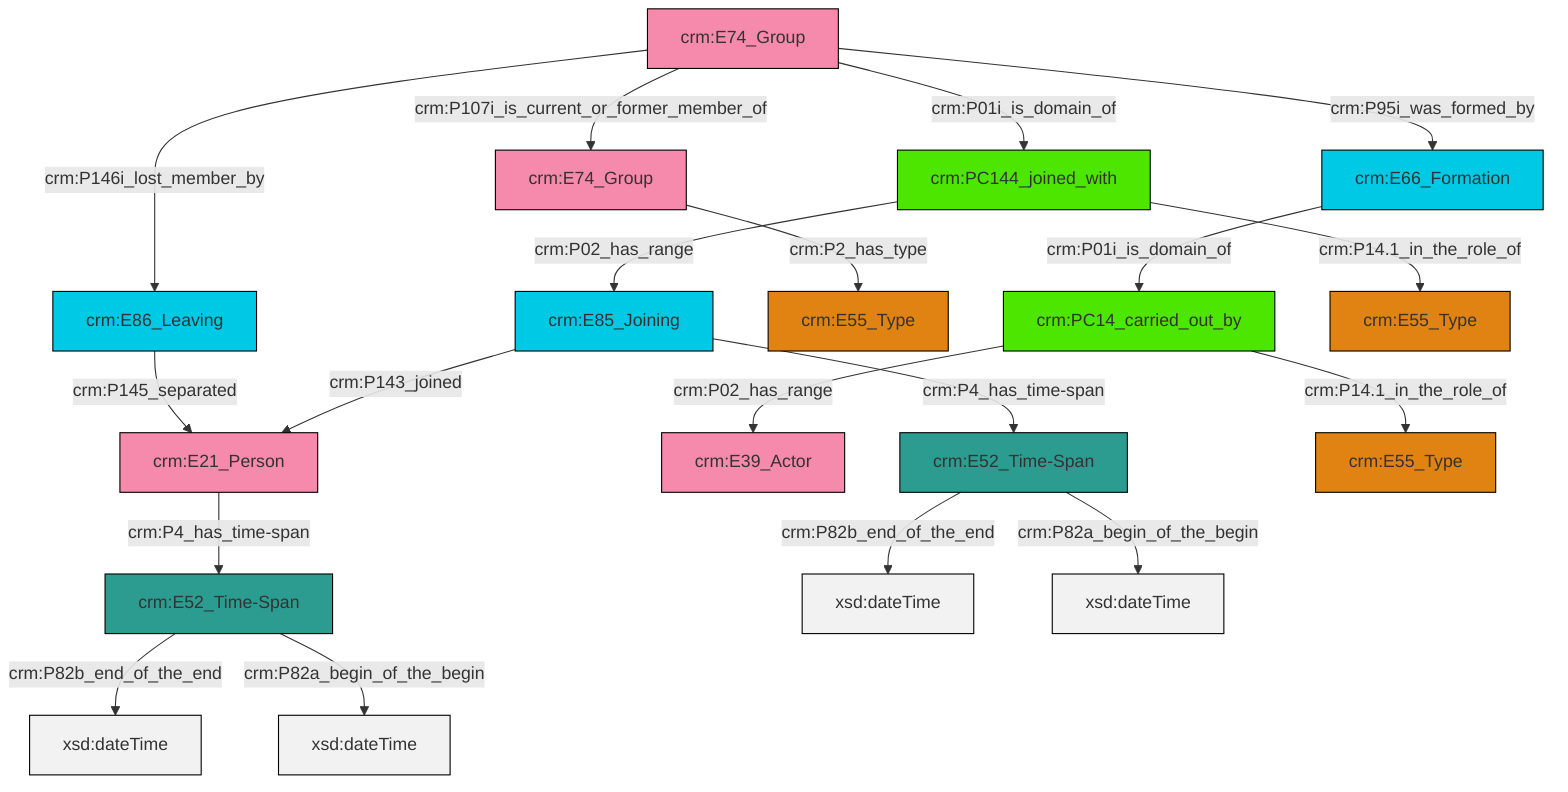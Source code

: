 graph TD
classDef Literal fill:#f2f2f2,stroke:#000000;
classDef CRM_Entity fill:#FFFFFF,stroke:#000000;
classDef Temporal_Entity fill:#00C9E6, stroke:#000000;
classDef Type fill:#E18312, stroke:#000000;
classDef Time-Span fill:#2C9C91, stroke:#000000;
classDef Appellation fill:#FFEB7F, stroke:#000000;
classDef Place fill:#008836, stroke:#000000;
classDef Persistent_Item fill:#B266B2, stroke:#000000;
classDef Conceptual_Object fill:#FFD700, stroke:#000000;
classDef Physical_Thing fill:#D2B48C, stroke:#000000;
classDef Actor fill:#f58aad, stroke:#000000;
classDef PC_Classes fill:#4ce600, stroke:#000000;
classDef Multi fill:#cccccc,stroke:#000000;

0["crm:E85_Joining"]:::Temporal_Entity -->|crm:P4_has_time-span| 1["crm:E52_Time-Span"]:::Time-Span
4["crm:PC14_carried_out_by"]:::PC_Classes -->|crm:P02_has_range| 5["crm:E39_Actor"]:::Actor
10["crm:E86_Leaving"]:::Temporal_Entity -->|crm:P145_separated| 11["crm:E21_Person"]:::Actor
2["crm:E52_Time-Span"]:::Time-Span -->|crm:P82b_end_of_the_end| 12[xsd:dateTime]:::Literal
1["crm:E52_Time-Span"]:::Time-Span -->|crm:P82b_end_of_the_end| 13[xsd:dateTime]:::Literal
16["crm:E74_Group"]:::Actor -->|crm:P2_has_type| 8["crm:E55_Type"]:::Type
20["crm:E66_Formation"]:::Temporal_Entity -->|crm:P01i_is_domain_of| 4["crm:PC14_carried_out_by"]:::PC_Classes
2["crm:E52_Time-Span"]:::Time-Span -->|crm:P82a_begin_of_the_begin| 21[xsd:dateTime]:::Literal
4["crm:PC14_carried_out_by"]:::PC_Classes -->|crm:P14.1_in_the_role_of| 17["crm:E55_Type"]:::Type
0["crm:E85_Joining"]:::Temporal_Entity -->|crm:P143_joined| 11["crm:E21_Person"]:::Actor
24["crm:PC144_joined_with"]:::PC_Classes -->|crm:P02_has_range| 0["crm:E85_Joining"]:::Temporal_Entity
6["crm:E74_Group"]:::Actor -->|crm:P146i_lost_member_by| 10["crm:E86_Leaving"]:::Temporal_Entity
24["crm:PC144_joined_with"]:::PC_Classes -->|crm:P14.1_in_the_role_of| 27["crm:E55_Type"]:::Type
6["crm:E74_Group"]:::Actor -->|crm:P107i_is_current_or_former_member_of| 16["crm:E74_Group"]:::Actor
11["crm:E21_Person"]:::Actor -->|crm:P4_has_time-span| 2["crm:E52_Time-Span"]:::Time-Span
6["crm:E74_Group"]:::Actor -->|crm:P95i_was_formed_by| 20["crm:E66_Formation"]:::Temporal_Entity
1["crm:E52_Time-Span"]:::Time-Span -->|crm:P82a_begin_of_the_begin| 33[xsd:dateTime]:::Literal
6["crm:E74_Group"]:::Actor -->|crm:P01i_is_domain_of| 24["crm:PC144_joined_with"]:::PC_Classes